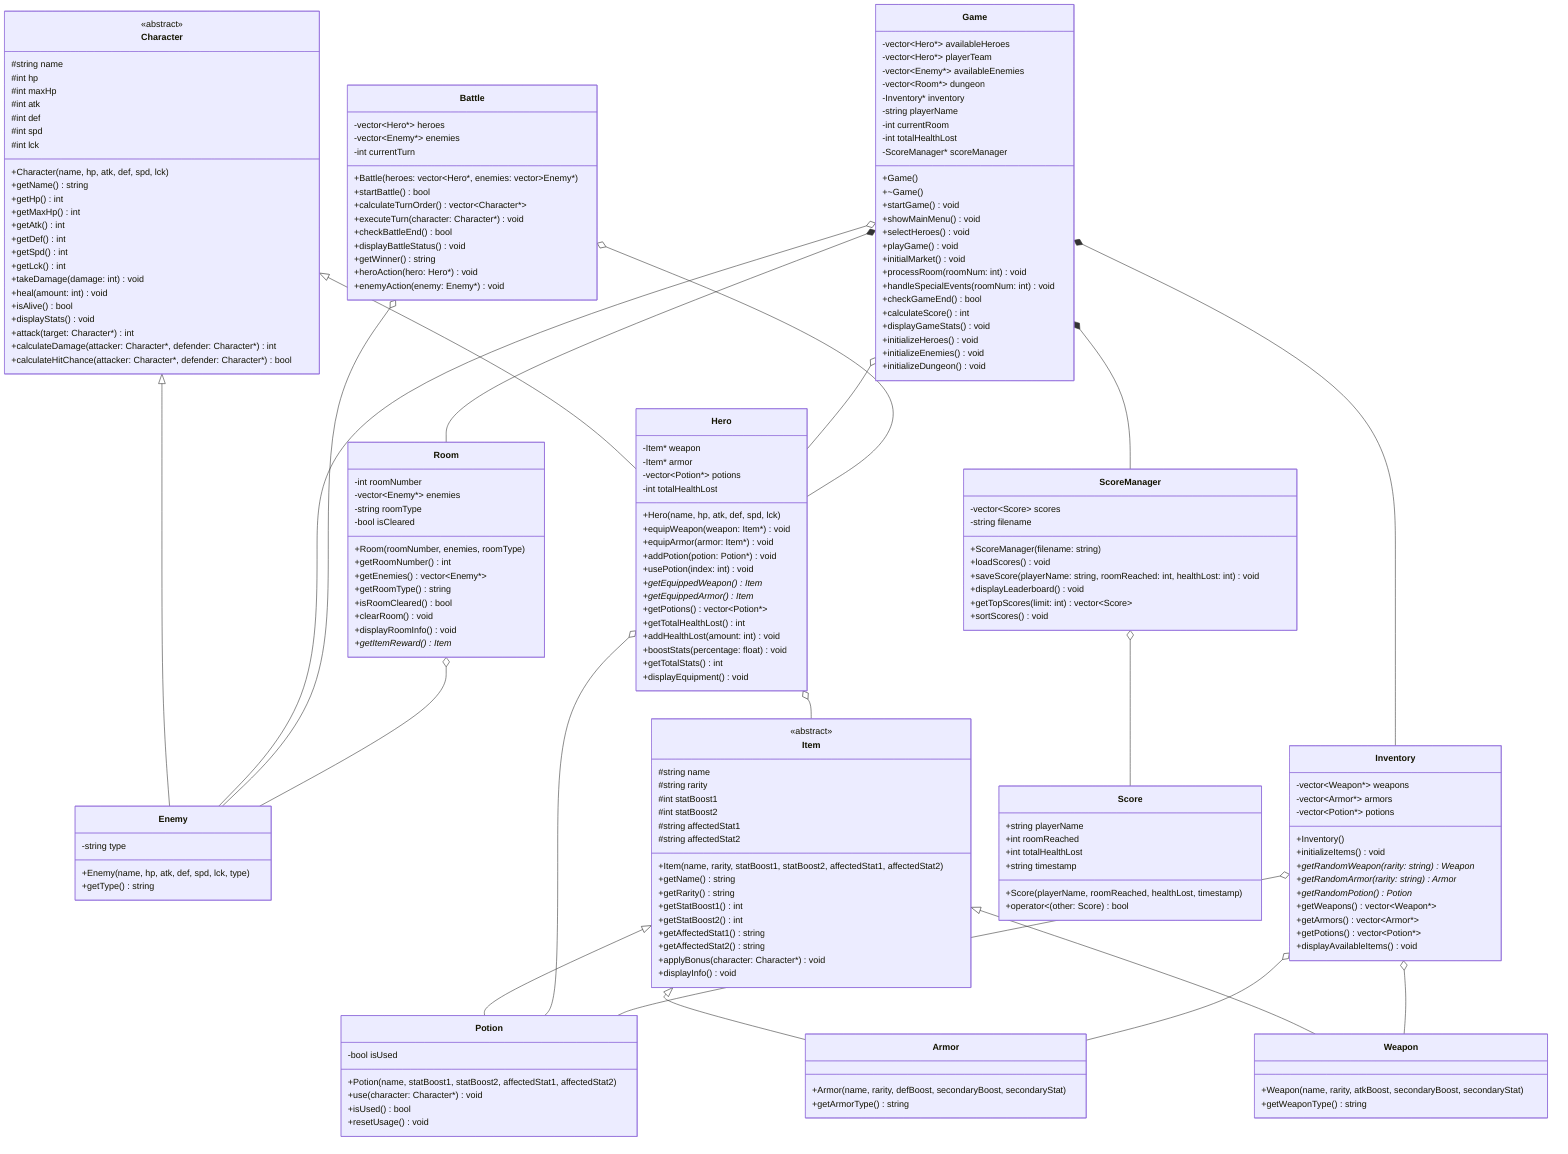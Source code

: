 classDiagram
    %% Clase base abstracta para todos los personajes
    class Character {
        <<abstract>>
        #string name
        #int hp
        #int maxHp
        #int atk
        #int def
        #int spd
        #int lck
        +Character(name, hp, atk, def, spd, lck)
        +getName() string
        +getHp() int
        +getMaxHp() int
        +getAtk() int
        +getDef() int
        +getSpd() int
        +getLck() int
        +takeDamage(damage: int) void
        +heal(amount: int) void
        +isAlive() bool
        +displayStats() void
        +attack(target: Character*) int
        +calculateDamage(attacker: Character*, defender: Character*) int
        +calculateHitChance(attacker: Character*, defender: Character*) bool
    }

    %% Clase Héroe que hereda de Character
    class Hero {
        -Item* weapon
        -Item* armor
        -vector~Potion*~ potions
        -int totalHealthLost
        +Hero(name, hp, atk, def, spd, lck)
        +equipWeapon(weapon: Item*) void
        +equipArmor(armor: Item*) void
        +addPotion(potion: Potion*) void
        +usePotion(index: int) void
        +getEquippedWeapon() Item*
        +getEquippedArmor() Item*
        +getPotions() vector~Potion*~
        +getTotalHealthLost() int
        +addHealthLost(amount: int) void
        +boostStats(percentage: float) void
        +getTotalStats() int
        +displayEquipment() void
    }

    %% Clase Enemy que hereda de Character
    class Enemy {
        -string type
        +Enemy(name, hp, atk, def, spd, lck, type)
        +getType() string
    }

    %% Clase base abstracta para todos los items
    class Item {
        <<abstract>>
        #string name
        #string rarity
        #int statBoost1
        #int statBoost2
        #string affectedStat1
        #string affectedStat2
        +Item(name, rarity, statBoost1, statBoost2, affectedStat1, affectedStat2)
        +getName() string
        +getRarity() string
        +getStatBoost1() int
        +getStatBoost2() int
        +getAffectedStat1() string
        +getAffectedStat2() string
        +applyBonus(character: Character*) void
        +displayInfo() void
    }

    %% Clase Weapon que hereda de Item
    class Weapon {
        +Weapon(name, rarity, atkBoost, secondaryBoost, secondaryStat)
        +getWeaponType() string
    }

    %% Clase Armor que hereda de Item
    class Armor {
        +Armor(name, rarity, defBoost, secondaryBoost, secondaryStat)
        +getArmorType() string
    }

    %% Clase Potion que hereda de Item
    class Potion {
        -bool isUsed
        +Potion(name, statBoost1, statBoost2, affectedStat1, affectedStat2)
        +use(character: Character*) void
        +isUsed() bool
        +resetUsage() void
    }

    %% Clase para manejar el inventario
    class Inventory {
        -vector~Weapon*~ weapons
        -vector~Armor*~ armors
        -vector~Potion*~ potions
        +Inventory()
        +initializeItems() void
        +getRandomWeapon(rarity: string) Weapon*
        +getRandomArmor(rarity: string) Armor*
        +getRandomPotion() Potion*
        +getWeapons() vector~Weapon*~
        +getArmors() vector~Armor*~
        +getPotions() vector~Potion*~
        +displayAvailableItems() void
    }

    %% Clase para manejar las batallas
    class Battle {
        -vector~Hero*~ heroes
        -vector~Enemy*~ enemies
        -int currentTurn
        +Battle(heroes: vector~Hero*, enemies: vector~Enemy*)
        +startBattle() bool
        +calculateTurnOrder() vector~Character*~
        +executeTurn(character: Character*) void
        +checkBattleEnd() bool
        +displayBattleStatus() void
        +getWinner() string
        +heroAction(hero: Hero*) void
        +enemyAction(enemy: Enemy*) void
    }

    %% Clase para manejar las salas
    class Room {
        -int roomNumber
        -vector~Enemy*~ enemies
        -string roomType
        -bool isCleared
        +Room(roomNumber, enemies, roomType)
        +getRoomNumber() int
        +getEnemies() vector~Enemy*~
        +getRoomType() string
        +isRoomCleared() bool
        +clearRoom() void
        +displayRoomInfo() void
        +getItemReward() Item*
    }

    %% Clase principal del juego
    class Game {
        -vector~Hero*~ availableHeroes
        -vector~Hero*~ playerTeam
        -vector~Enemy*~ availableEnemies
        -vector~Room*~ dungeon
        -Inventory* inventory
        -string playerName
        -int currentRoom
        -int totalHealthLost
        -ScoreManager* scoreManager
        +Game()
        +~Game()
        +startGame() void
        +showMainMenu() void
        +selectHeroes() void
        +playGame() void
        +initialMarket() void
        +processRoom(roomNum: int) void
        +handleSpecialEvents(roomNum: int) void
        +checkGameEnd() bool
        +calculateScore() int
        +displayGameStats() void
        +initializeHeroes() void
        +initializeEnemies() void
        +initializeDungeon() void
    }

    %% Clase para manejar puntuaciones
    class ScoreManager {
        -vector~Score~ scores
        -string filename
        +ScoreManager(filename: string)
        +loadScores() void
        +saveScore(playerName: string, roomReached: int, healthLost: int) void
        +displayLeaderboard() void
        +getTopScores(limit: int) vector~Score~
        +sortScores() void
    }

    %% Estructura para las puntuaciones
    class Score {
        +string playerName
        +int roomReached
        +int totalHealthLost
        +string timestamp
        +Score(playerName, roomReached, healthLost, timestamp)
        +operator<(other: Score) bool
    }

    %% Relaciones de herencia
    Character <|-- Hero
    Character <|-- Enemy
    Item <|-- Weapon
    Item <|-- Armor
    Item <|-- Potion

    %% Relaciones de composición y agregación
    Game *-- ScoreManager
    Game *-- Inventory
    Game o-- Hero
    Game o-- Enemy
    Game *-- Room
    Hero o-- Item
    Hero o-- Potion
    Battle o-- Hero
    Battle o-- Enemy
    Room o-- Enemy
    Inventory o-- Weapon
    Inventory o-- Armor
    Inventory o-- Potion
    ScoreManager o-- Score